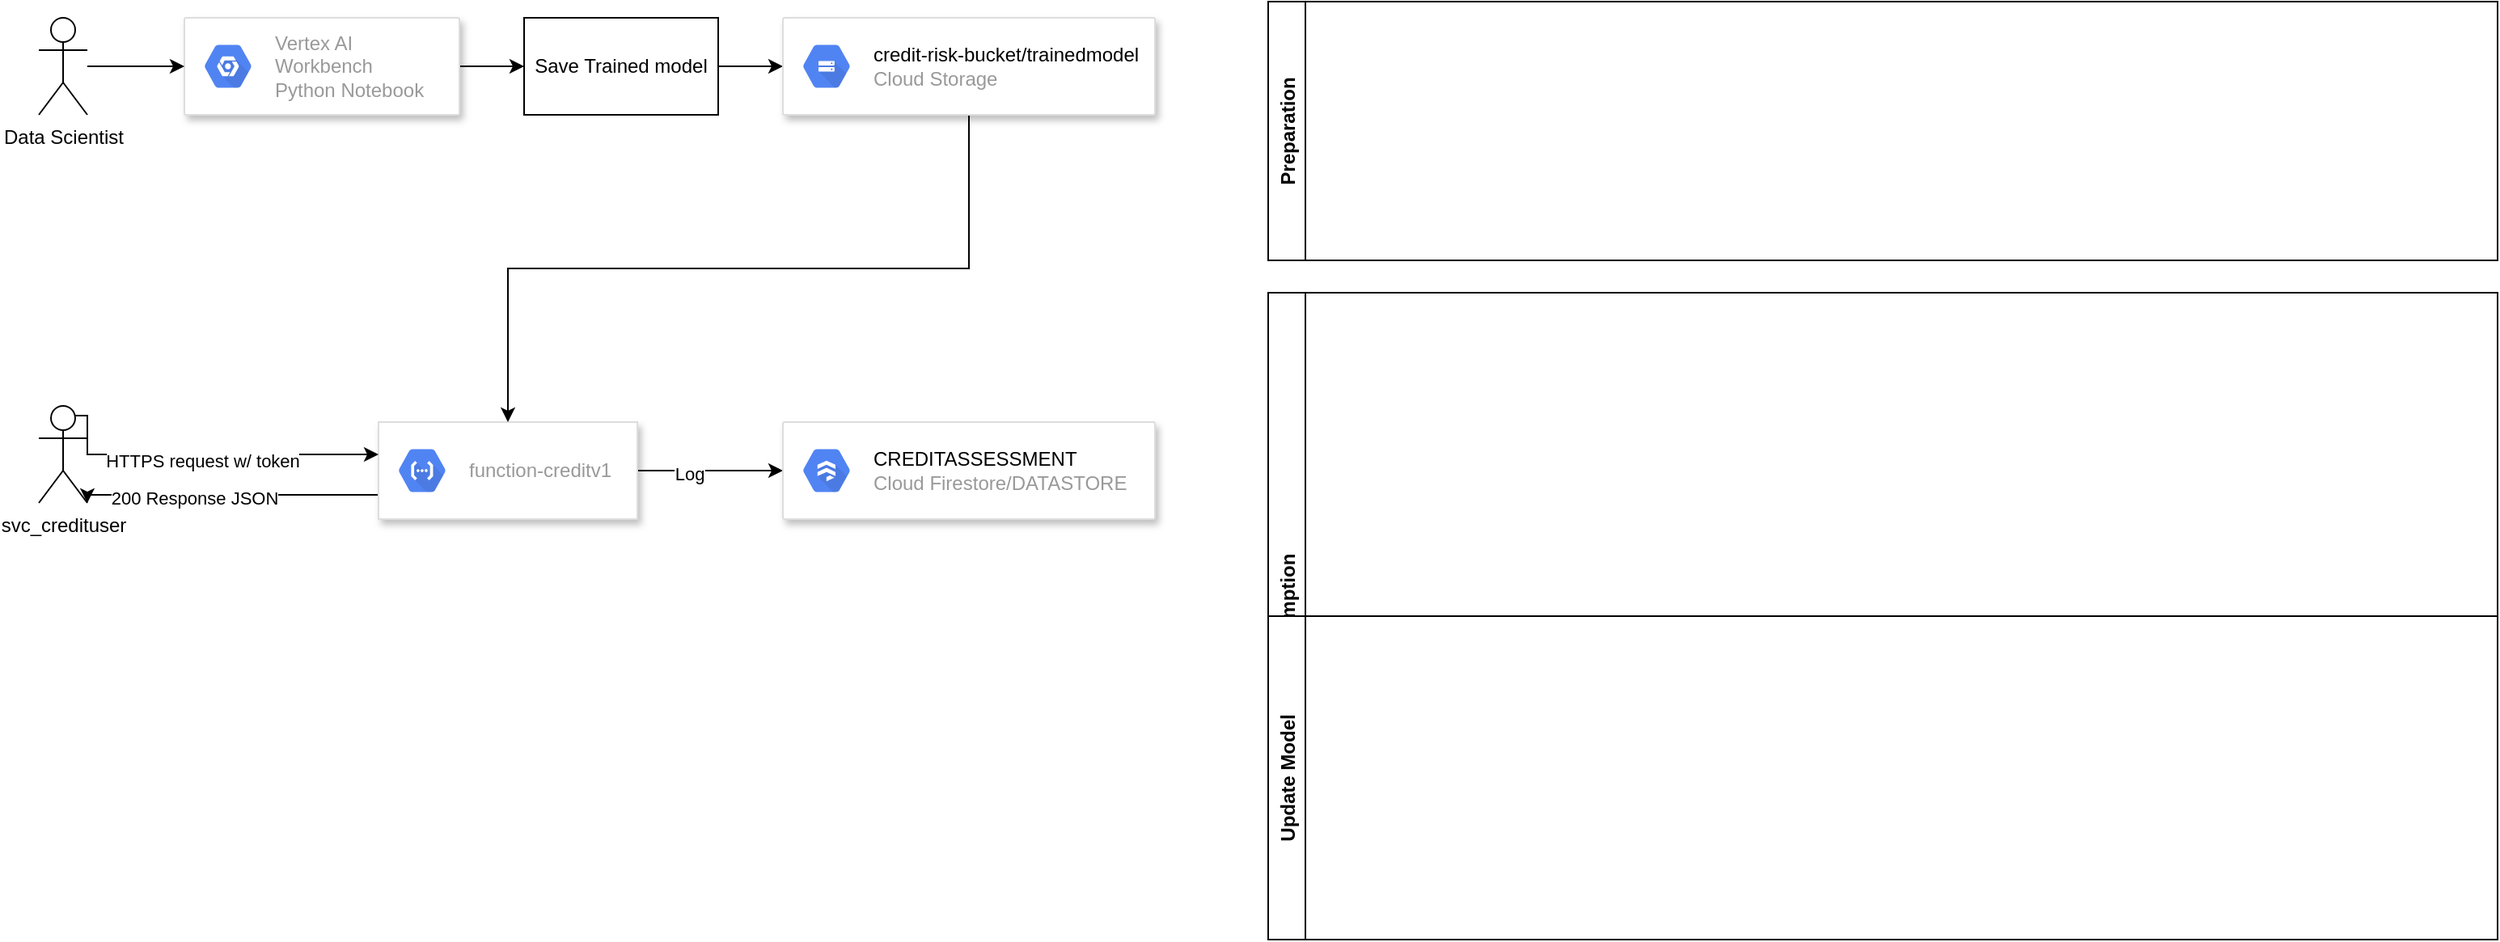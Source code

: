 <mxfile version="15.7.3" type="github">
  <diagram id="QAbZpZVyjCvNUXS-eqAf" name="Page-1">
    <mxGraphModel dx="1102" dy="639" grid="1" gridSize="10" guides="1" tooltips="1" connect="1" arrows="1" fold="1" page="1" pageScale="1" pageWidth="827" pageHeight="1169" math="0" shadow="0">
      <root>
        <mxCell id="0" />
        <mxCell id="1" parent="0" />
        <mxCell id="hfvvi2mubJqwdyDxyWre-20" style="edgeStyle=orthogonalEdgeStyle;rounded=0;orthogonalLoop=1;jettySize=auto;html=1;exitX=1;exitY=0.5;exitDx=0;exitDy=0;entryX=0;entryY=0.5;entryDx=0;entryDy=0;" edge="1" parent="1" source="hfvvi2mubJqwdyDxyWre-13" target="hfvvi2mubJqwdyDxyWre-17">
          <mxGeometry relative="1" as="geometry" />
        </mxCell>
        <mxCell id="hfvvi2mubJqwdyDxyWre-25" value="Log" style="edgeLabel;html=1;align=center;verticalAlign=middle;resizable=0;points=[];" vertex="1" connectable="0" parent="hfvvi2mubJqwdyDxyWre-20">
          <mxGeometry x="-0.3" y="-2" relative="1" as="geometry">
            <mxPoint as="offset" />
          </mxGeometry>
        </mxCell>
        <mxCell id="hfvvi2mubJqwdyDxyWre-21" style="edgeStyle=orthogonalEdgeStyle;rounded=0;orthogonalLoop=1;jettySize=auto;html=1;exitX=0;exitY=0.75;exitDx=0;exitDy=0;entryX=1;entryY=1;entryDx=0;entryDy=0;entryPerimeter=0;" edge="1" parent="1" source="hfvvi2mubJqwdyDxyWre-13" target="hfvvi2mubJqwdyDxyWre-16">
          <mxGeometry relative="1" as="geometry">
            <Array as="points">
              <mxPoint x="160" y="385" />
            </Array>
          </mxGeometry>
        </mxCell>
        <mxCell id="hfvvi2mubJqwdyDxyWre-23" value="200 Response JSON" style="edgeLabel;html=1;align=center;verticalAlign=middle;resizable=0;points=[];" vertex="1" connectable="0" parent="hfvvi2mubJqwdyDxyWre-21">
          <mxGeometry x="0.238" y="2" relative="1" as="geometry">
            <mxPoint as="offset" />
          </mxGeometry>
        </mxCell>
        <mxCell id="hfvvi2mubJqwdyDxyWre-13" value="" style="strokeColor=#dddddd;shadow=1;strokeWidth=1;rounded=1;absoluteArcSize=1;arcSize=0;" vertex="1" parent="1">
          <mxGeometry x="340" y="340" width="160" height="60" as="geometry" />
        </mxCell>
        <mxCell id="hfvvi2mubJqwdyDxyWre-14" value="function-creditv1&lt;br&gt;" style="sketch=0;dashed=0;connectable=0;html=1;fillColor=#5184F3;strokeColor=none;shape=mxgraph.gcp2.hexIcon;prIcon=cloud_functions;part=1;labelPosition=right;verticalLabelPosition=middle;align=left;verticalAlign=middle;spacingLeft=5;fontColor=#999999;fontSize=12;" vertex="1" parent="hfvvi2mubJqwdyDxyWre-13">
          <mxGeometry y="0.5" width="44" height="39" relative="1" as="geometry">
            <mxPoint x="5" y="-19.5" as="offset" />
          </mxGeometry>
        </mxCell>
        <mxCell id="hfvvi2mubJqwdyDxyWre-15" style="edgeStyle=orthogonalEdgeStyle;rounded=0;orthogonalLoop=1;jettySize=auto;html=1;exitX=0.75;exitY=0.1;exitDx=0;exitDy=0;exitPerimeter=0;" edge="1" parent="1" source="hfvvi2mubJqwdyDxyWre-16" target="hfvvi2mubJqwdyDxyWre-13">
          <mxGeometry relative="1" as="geometry">
            <Array as="points">
              <mxPoint x="160" y="336" />
              <mxPoint x="160" y="360" />
            </Array>
          </mxGeometry>
        </mxCell>
        <mxCell id="hfvvi2mubJqwdyDxyWre-22" value="HTTPS request w/ token" style="edgeLabel;html=1;align=center;verticalAlign=middle;resizable=0;points=[];" vertex="1" connectable="0" parent="hfvvi2mubJqwdyDxyWre-15">
          <mxGeometry x="-0.035" y="-4" relative="1" as="geometry">
            <mxPoint as="offset" />
          </mxGeometry>
        </mxCell>
        <mxCell id="hfvvi2mubJqwdyDxyWre-16" value="svc_credituser" style="shape=umlActor;verticalLabelPosition=bottom;verticalAlign=top;html=1;outlineConnect=0;" vertex="1" parent="1">
          <mxGeometry x="130" y="330" width="30" height="60" as="geometry" />
        </mxCell>
        <mxCell id="hfvvi2mubJqwdyDxyWre-17" value="" style="strokeColor=#dddddd;shadow=1;strokeWidth=1;rounded=1;absoluteArcSize=1;arcSize=2;" vertex="1" parent="1">
          <mxGeometry x="590" y="340" width="230" height="60" as="geometry" />
        </mxCell>
        <mxCell id="hfvvi2mubJqwdyDxyWre-18" value="&lt;font color=&quot;#000000&quot;&gt;CREDITASSESSMENT&lt;/font&gt;&lt;br&gt;Cloud Firestore/DATASTORE" style="sketch=0;dashed=0;connectable=0;html=1;fillColor=#5184F3;strokeColor=none;shape=mxgraph.gcp2.hexIcon;prIcon=cloud_firestore;part=1;labelPosition=right;verticalLabelPosition=middle;align=left;verticalAlign=middle;spacingLeft=5;fontColor=#999999;fontSize=12;" vertex="1" parent="hfvvi2mubJqwdyDxyWre-17">
          <mxGeometry y="0.5" width="44" height="39" relative="1" as="geometry">
            <mxPoint x="5" y="-19.5" as="offset" />
          </mxGeometry>
        </mxCell>
        <mxCell id="hfvvi2mubJqwdyDxyWre-1" value="Preparation" style="swimlane;horizontal=0;" vertex="1" parent="1">
          <mxGeometry x="890" y="80" width="760" height="160" as="geometry" />
        </mxCell>
        <mxCell id="hfvvi2mubJqwdyDxyWre-30" style="edgeStyle=orthogonalEdgeStyle;rounded=0;orthogonalLoop=1;jettySize=auto;html=1;exitX=1;exitY=0.5;exitDx=0;exitDy=0;" edge="1" parent="1" source="hfvvi2mubJqwdyDxyWre-27" target="hfvvi2mubJqwdyDxyWre-29">
          <mxGeometry relative="1" as="geometry" />
        </mxCell>
        <mxCell id="hfvvi2mubJqwdyDxyWre-27" value="" style="strokeColor=#dddddd;shadow=1;strokeWidth=1;rounded=1;absoluteArcSize=1;arcSize=2;" vertex="1" parent="1">
          <mxGeometry x="220" y="90" width="170" height="60" as="geometry" />
        </mxCell>
        <mxCell id="hfvvi2mubJqwdyDxyWre-28" value="Vertex AI&lt;br&gt;Workbench&lt;br&gt;Python Notebook" style="sketch=0;dashed=0;connectable=0;html=1;fillColor=#5184F3;strokeColor=none;shape=mxgraph.gcp2.hexIcon;prIcon=placeholder;part=1;labelPosition=right;verticalLabelPosition=middle;align=left;verticalAlign=middle;spacingLeft=5;fontColor=#999999;fontSize=12;" vertex="1" parent="hfvvi2mubJqwdyDxyWre-27">
          <mxGeometry y="0.5" width="44" height="39" relative="1" as="geometry">
            <mxPoint x="5" y="-19.5" as="offset" />
          </mxGeometry>
        </mxCell>
        <mxCell id="hfvvi2mubJqwdyDxyWre-35" value="" style="edgeStyle=orthogonalEdgeStyle;rounded=0;orthogonalLoop=1;jettySize=auto;html=1;" edge="1" parent="1" source="hfvvi2mubJqwdyDxyWre-29" target="hfvvi2mubJqwdyDxyWre-31">
          <mxGeometry relative="1" as="geometry" />
        </mxCell>
        <mxCell id="hfvvi2mubJqwdyDxyWre-29" value="Save Trained model" style="rounded=0;whiteSpace=wrap;html=1;" vertex="1" parent="1">
          <mxGeometry x="430" y="90" width="120" height="60" as="geometry" />
        </mxCell>
        <mxCell id="hfvvi2mubJqwdyDxyWre-36" style="edgeStyle=orthogonalEdgeStyle;rounded=0;orthogonalLoop=1;jettySize=auto;html=1;exitX=0.5;exitY=1;exitDx=0;exitDy=0;" edge="1" parent="1" source="hfvvi2mubJqwdyDxyWre-31" target="hfvvi2mubJqwdyDxyWre-13">
          <mxGeometry relative="1" as="geometry" />
        </mxCell>
        <mxCell id="hfvvi2mubJqwdyDxyWre-31" value="" style="strokeColor=#dddddd;shadow=1;strokeWidth=1;rounded=1;absoluteArcSize=1;arcSize=2;" vertex="1" parent="1">
          <mxGeometry x="590" y="90" width="230" height="60" as="geometry" />
        </mxCell>
        <mxCell id="hfvvi2mubJqwdyDxyWre-32" value="&lt;font color=&quot;#000000&quot;&gt;credit-risk-bucket/trainedmodel&lt;/font&gt;&lt;br&gt;Cloud Storage" style="sketch=0;dashed=0;connectable=0;html=1;fillColor=#5184F3;strokeColor=none;shape=mxgraph.gcp2.hexIcon;prIcon=cloud_storage;part=1;labelPosition=right;verticalLabelPosition=middle;align=left;verticalAlign=middle;spacingLeft=5;fontColor=#999999;fontSize=12;" vertex="1" parent="hfvvi2mubJqwdyDxyWre-31">
          <mxGeometry y="0.5" width="44" height="39" relative="1" as="geometry">
            <mxPoint x="5" y="-19.5" as="offset" />
          </mxGeometry>
        </mxCell>
        <mxCell id="hfvvi2mubJqwdyDxyWre-34" value="" style="edgeStyle=orthogonalEdgeStyle;rounded=0;orthogonalLoop=1;jettySize=auto;html=1;" edge="1" parent="1" source="hfvvi2mubJqwdyDxyWre-33" target="hfvvi2mubJqwdyDxyWre-27">
          <mxGeometry relative="1" as="geometry" />
        </mxCell>
        <mxCell id="hfvvi2mubJqwdyDxyWre-33" value="Data Scientist" style="shape=umlActor;verticalLabelPosition=bottom;verticalAlign=top;html=1;outlineConnect=0;" vertex="1" parent="1">
          <mxGeometry x="130" y="90" width="30" height="60" as="geometry" />
        </mxCell>
        <mxCell id="hfvvi2mubJqwdyDxyWre-2" value="Consumption" style="swimlane;horizontal=0;" vertex="1" parent="1">
          <mxGeometry x="890" y="260" width="760" height="400" as="geometry">
            <mxRectangle y="200" width="30" height="100" as="alternateBounds" />
          </mxGeometry>
        </mxCell>
        <mxCell id="hfvvi2mubJqwdyDxyWre-9" value="Update Model" style="swimlane;horizontal=0;" vertex="1" parent="hfvvi2mubJqwdyDxyWre-2">
          <mxGeometry y="200" width="760" height="200" as="geometry" />
        </mxCell>
      </root>
    </mxGraphModel>
  </diagram>
</mxfile>
